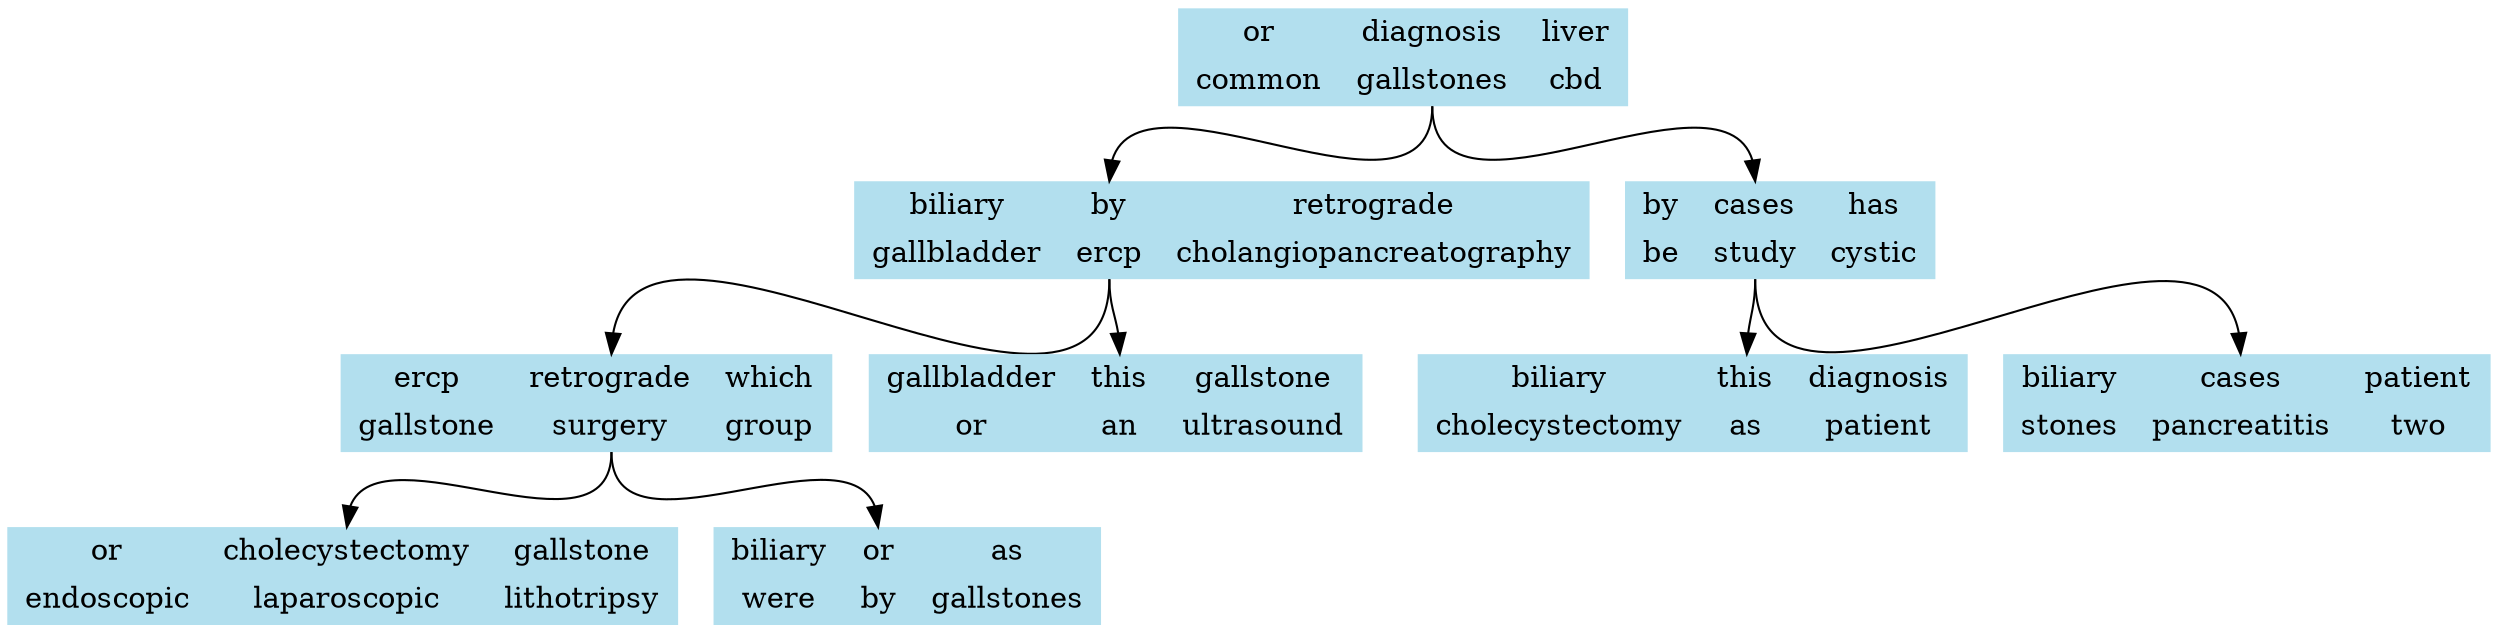 digraph {
	node [color=lightblue2 height=.1 label="Curve edges" shape=record style=filled]
	node1 [label="{ <w0> or | <w1> common } | { <w2> diagnosis | <w3> gallstones } | { <w4> liver | <w5> cbd }"]
	node2 [label="{ <w0> biliary | <w1> gallbladder } | { <w2> by | <w3> ercp } | { <w4> retrograde | <w5> cholangiopancreatography }"]
	node1:w3 -> node2:w2
	node3 [label="{ <w0> by | <w1> be } | { <w2> cases | <w3> study } | { <w4> has | <w5> cystic }"]
	node1:w3 -> node3:w2
	node4 [label="{ <w0> ercp | <w1> gallstone } | { <w2> retrograde | <w3> surgery } | { <w4> which | <w5> group }"]
	node2:w3 -> node4:w2
	node5 [label="{ <w0> gallbladder | <w1> or } | { <w2> this | <w3> an } | { <w4> gallstone | <w5> ultrasound }"]
	node2:w3 -> node5:w2
	node6 [label="{ <w0> biliary | <w1> cholecystectomy } | { <w2> this | <w3> as } | { <w4> diagnosis | <w5> patient }"]
	node3:w3 -> node6:w2
	node7 [label="{ <w0> biliary | <w1> stones } | { <w2> cases | <w3> pancreatitis } | { <w4> patient | <w5> two }"]
	node3:w3 -> node7:w2
	node8 [label="{ <w0> or | <w1> endoscopic } | { <w2> cholecystectomy | <w3> laparoscopic } | { <w4> gallstone | <w5> lithotripsy }"]
	node4:w3 -> node8:w2
	node9 [label="{ <w0> biliary | <w1> were } | { <w2> or | <w3> by } | { <w4> as | <w5> gallstones }"]
	node4:w3 -> node9:w2
}
